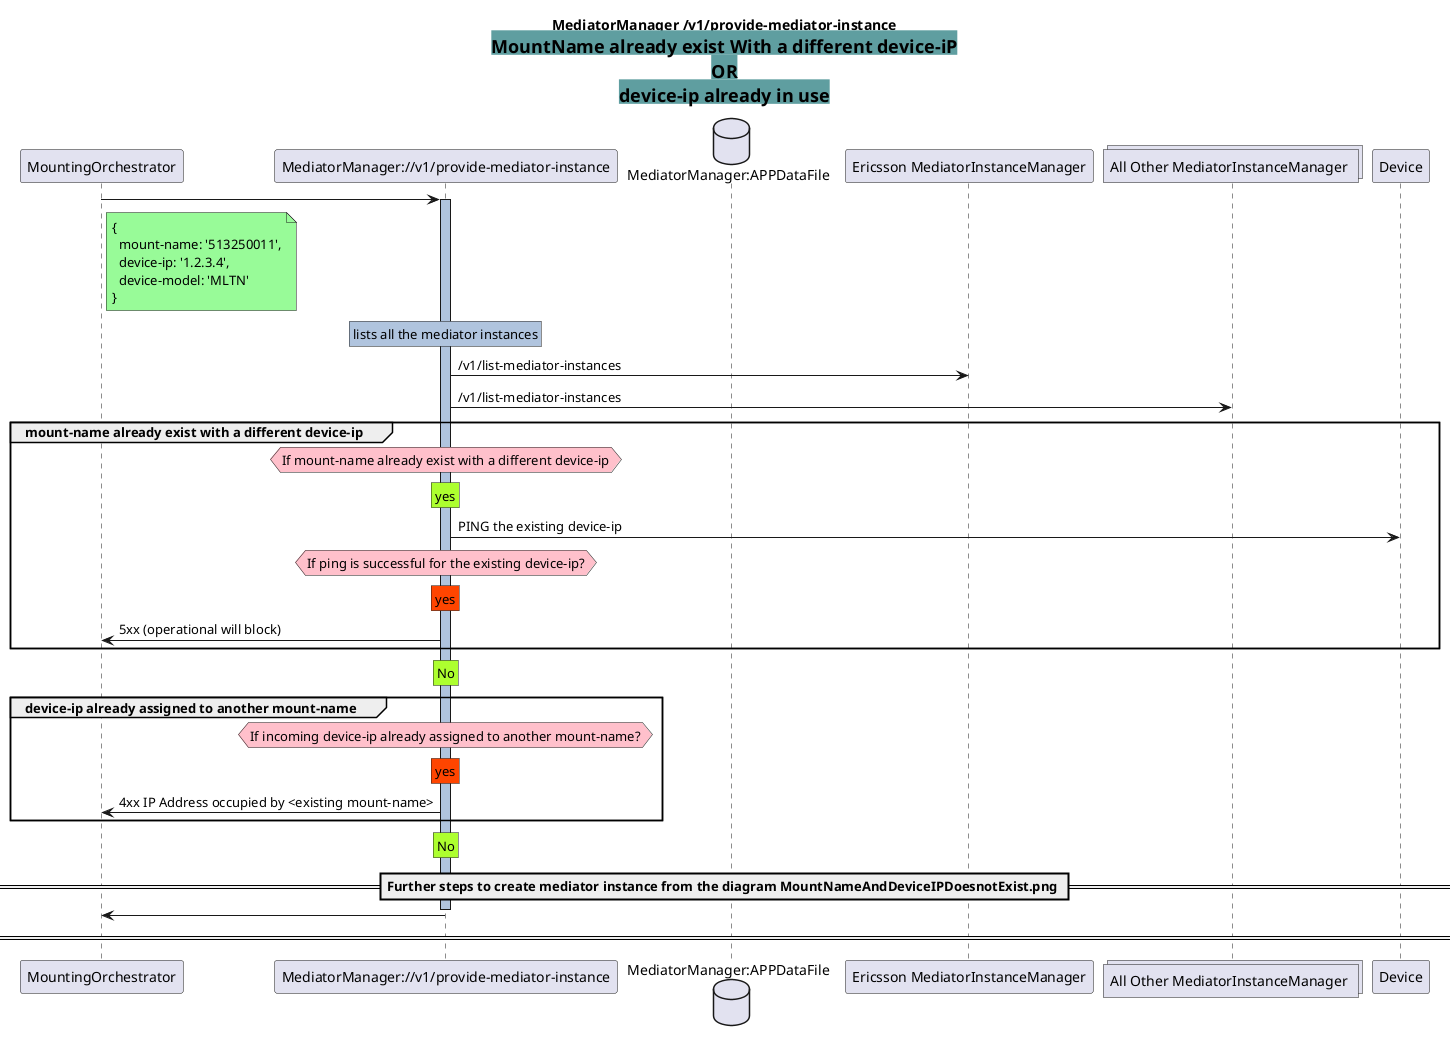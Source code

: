 @startuml MountNameExistWithDifferentIP
skinparam responseMessageBelowArrow true

title
MediatorManager /v1/provide-mediator-instance
<back:cadetblue><size:18>MountName already exist With a different device-iP</size></back>
<back:cadetblue><size:18>OR</size></back>
<back:cadetblue><size:18>device-ip already in use</size></back>
end title

participant "MountingOrchestrator" as MO
participant "MediatorManager://v1/provide-mediator-instance" as MM
database "MediatorManager:APPDataFile" as AppData
participant "Ericsson MediatorInstanceManager" as EMIM
collections "All Other MediatorInstanceManager " as AMIM


MO -> MM : 
note right MO #PaleGreen
    { 
      mount-name: '513250011',
      device-ip: '1.2.3.4',
      device-model: 'MLTN'
    }
end note
activate MM #LightSteelBlue

rnote over MM #LightSteelBlue
    lists all the mediator instances
end note

MM -> EMIM : /v1/list-mediator-instances

MM -> AMIM : /v1/list-mediator-instances
group mount-name already exist with a different device-ip
hnote over MM #Pink
    If mount-name already exist with a different device-ip
end note
rnote over MM #GreenYellow
    yes
end note

MM -> Device : PING the existing device-ip
hnote over MM #Pink
    If ping is successful for the existing device-ip?
end note
rnote over MM #OrangeRed
    yes
end note
MM -> MO : 5xx (operational will block)
end
rnote over MM #GreenYellow
    No
end note

group device-ip already assigned to another mount-name
hnote over MM #Pink
    If incoming device-ip already assigned to another mount-name?
end note
rnote over MM #OrangeRed
    yes
end note
MM -> MO : 4xx IP Address occupied by <existing mount-name>
end
rnote over MM #GreenYellow
    No
end note


== Further steps to create mediator instance from the diagram MountNameAndDeviceIPDoesnotExist.png ==
deactivate MM
MM -> MO
== ==


@enduml